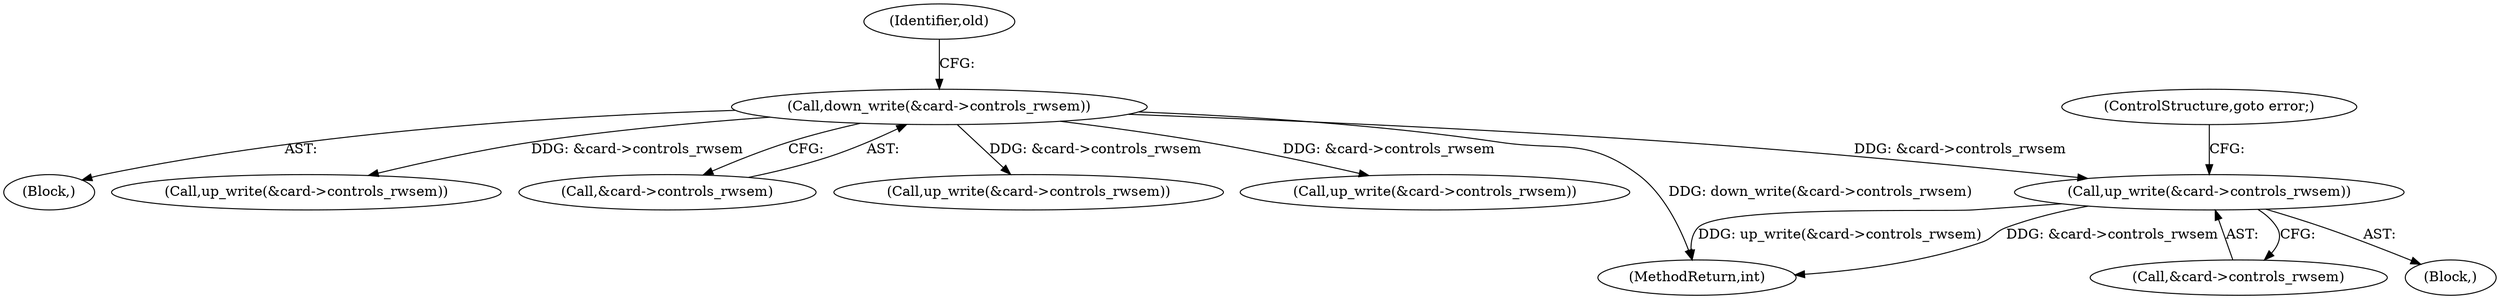 digraph "0_linux_fd9f26e4eca5d08a27d12c0933fceef76ed9663d_1@API" {
"1000173" [label="(Call,up_write(&card->controls_rwsem))"];
"1000135" [label="(Call,down_write(&card->controls_rwsem))"];
"1000135" [label="(Call,down_write(&card->controls_rwsem))"];
"1000141" [label="(Identifier,old)"];
"1000178" [label="(ControlStructure,goto error;)"];
"1000104" [label="(Block,)"];
"1000153" [label="(Call,up_write(&card->controls_rwsem))"];
"1000174" [label="(Call,&card->controls_rwsem)"];
"1000136" [label="(Call,&card->controls_rwsem)"];
"1000189" [label="(Call,up_write(&card->controls_rwsem))"];
"1000173" [label="(Call,up_write(&card->controls_rwsem))"];
"1000233" [label="(Call,up_write(&card->controls_rwsem))"];
"1000271" [label="(MethodReturn,int)"];
"1000172" [label="(Block,)"];
"1000173" -> "1000172"  [label="AST: "];
"1000173" -> "1000174"  [label="CFG: "];
"1000174" -> "1000173"  [label="AST: "];
"1000178" -> "1000173"  [label="CFG: "];
"1000173" -> "1000271"  [label="DDG: up_write(&card->controls_rwsem)"];
"1000173" -> "1000271"  [label="DDG: &card->controls_rwsem"];
"1000135" -> "1000173"  [label="DDG: &card->controls_rwsem"];
"1000135" -> "1000104"  [label="AST: "];
"1000135" -> "1000136"  [label="CFG: "];
"1000136" -> "1000135"  [label="AST: "];
"1000141" -> "1000135"  [label="CFG: "];
"1000135" -> "1000271"  [label="DDG: down_write(&card->controls_rwsem)"];
"1000135" -> "1000153"  [label="DDG: &card->controls_rwsem"];
"1000135" -> "1000189"  [label="DDG: &card->controls_rwsem"];
"1000135" -> "1000233"  [label="DDG: &card->controls_rwsem"];
}
